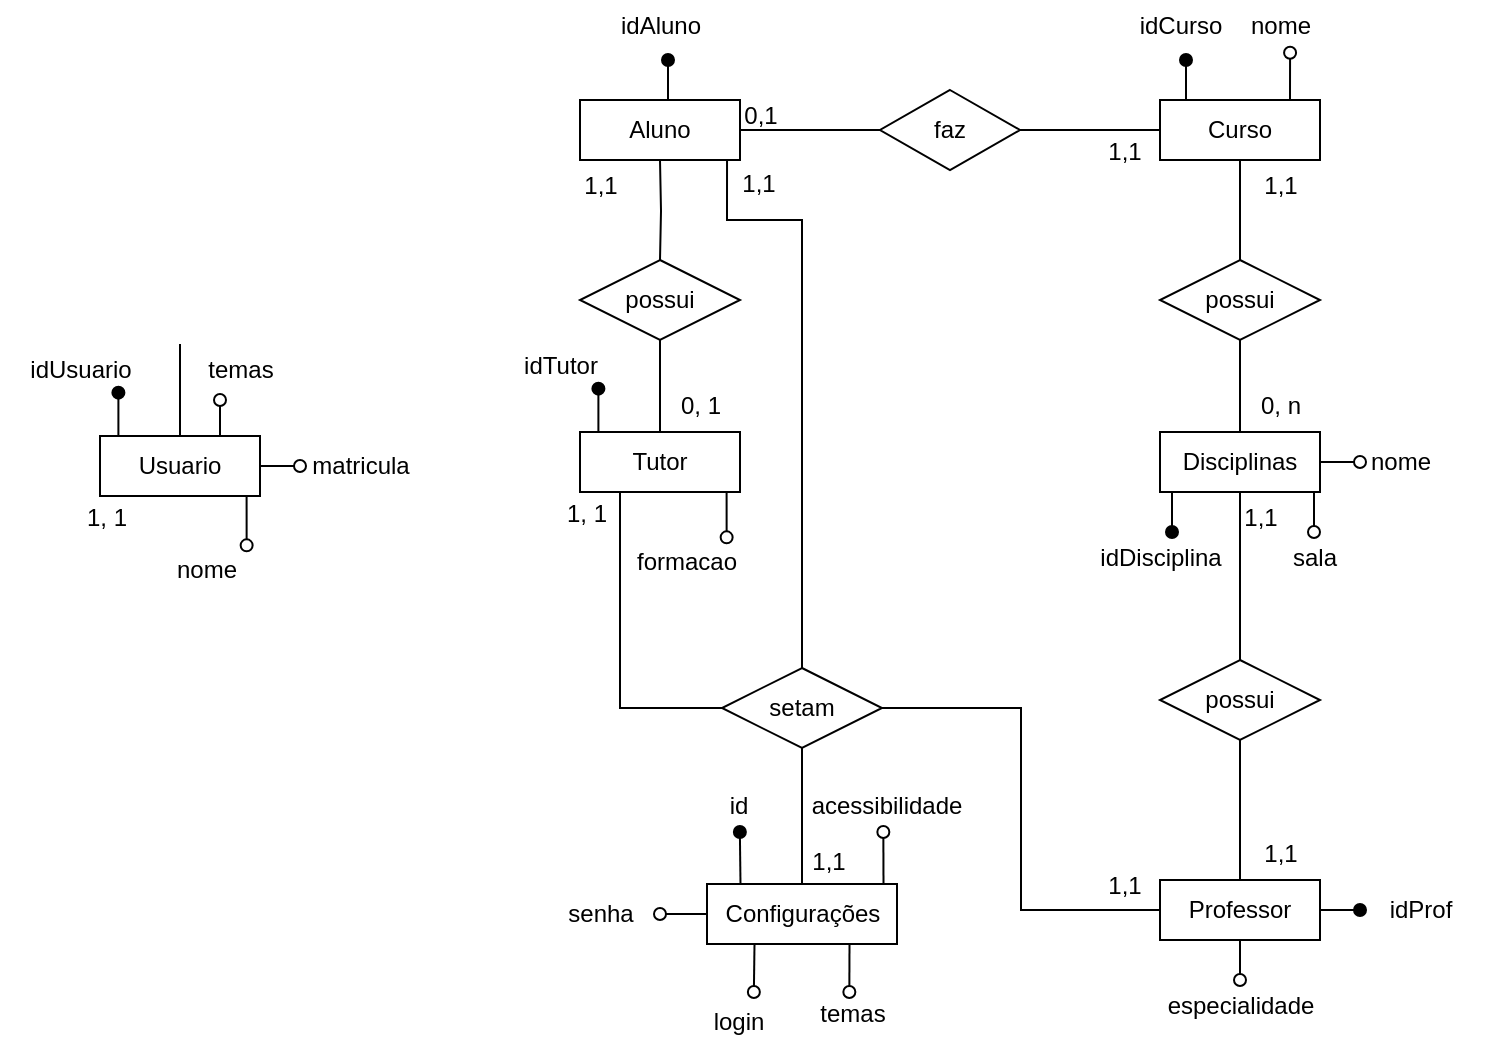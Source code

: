 <mxfile version="21.2.9" type="github">
  <diagram name="Página-1" id="-cr2AfmYoOuXGVcRL2uC">
    <mxGraphModel dx="479" dy="255" grid="1" gridSize="10" guides="1" tooltips="1" connect="1" arrows="1" fold="1" page="1" pageScale="1" pageWidth="1169" pageHeight="827" math="0" shadow="0">
      <root>
        <mxCell id="0" />
        <mxCell id="1" parent="0" />
        <mxCell id="6g-ZkrCgf7_4CwpGyxBn-2" style="edgeStyle=orthogonalEdgeStyle;rounded=0;orthogonalLoop=1;jettySize=auto;html=1;endArrow=oval;endFill=1;" edge="1" parent="1">
          <mxGeometry relative="1" as="geometry">
            <mxPoint x="983" y="90" as="targetPoint" />
            <mxPoint x="983" y="110" as="sourcePoint" />
          </mxGeometry>
        </mxCell>
        <mxCell id="6g-ZkrCgf7_4CwpGyxBn-5" style="edgeStyle=orthogonalEdgeStyle;rounded=0;orthogonalLoop=1;jettySize=auto;html=1;entryX=0.888;entryY=1.013;entryDx=0;entryDy=0;entryPerimeter=0;endArrow=oval;endFill=0;" edge="1" parent="1">
          <mxGeometry relative="1" as="geometry">
            <mxPoint x="1034" y="110" as="sourcePoint" />
            <mxPoint x="1035.04" y="86.338" as="targetPoint" />
          </mxGeometry>
        </mxCell>
        <mxCell id="6g-ZkrCgf7_4CwpGyxBn-9" style="edgeStyle=orthogonalEdgeStyle;rounded=0;orthogonalLoop=1;jettySize=auto;html=1;entryX=0.5;entryY=0;entryDx=0;entryDy=0;endArrow=none;endFill=0;" edge="1" parent="1" source="6g-ZkrCgf7_4CwpGyxBn-1" target="6g-ZkrCgf7_4CwpGyxBn-7">
          <mxGeometry relative="1" as="geometry" />
        </mxCell>
        <mxCell id="6g-ZkrCgf7_4CwpGyxBn-1" value="Curso" style="html=1;whiteSpace=wrap;" vertex="1" parent="1">
          <mxGeometry x="970" y="110" width="80" height="30" as="geometry" />
        </mxCell>
        <mxCell id="6g-ZkrCgf7_4CwpGyxBn-3" value="idCurso" style="text;align=center;fontStyle=0;verticalAlign=middle;spacingLeft=3;spacingRight=3;strokeColor=none;rotatable=0;points=[[0,0.5],[1,0.5]];portConstraint=eastwest;html=1;" vertex="1" parent="1">
          <mxGeometry x="940" y="60" width="80" height="26" as="geometry" />
        </mxCell>
        <mxCell id="6g-ZkrCgf7_4CwpGyxBn-6" value="nome" style="text;align=center;fontStyle=0;verticalAlign=middle;spacingLeft=3;spacingRight=3;strokeColor=none;rotatable=0;points=[[0,0.5],[1,0.5]];portConstraint=eastwest;html=1;" vertex="1" parent="1">
          <mxGeometry x="990" y="60" width="80" height="26" as="geometry" />
        </mxCell>
        <mxCell id="6g-ZkrCgf7_4CwpGyxBn-10" style="edgeStyle=orthogonalEdgeStyle;rounded=0;orthogonalLoop=1;jettySize=auto;html=1;exitX=0.5;exitY=1;exitDx=0;exitDy=0;entryX=0.5;entryY=0;entryDx=0;entryDy=0;endArrow=none;endFill=0;" edge="1" parent="1" source="6g-ZkrCgf7_4CwpGyxBn-7" target="6g-ZkrCgf7_4CwpGyxBn-8">
          <mxGeometry relative="1" as="geometry" />
        </mxCell>
        <mxCell id="6g-ZkrCgf7_4CwpGyxBn-7" value="possui" style="shape=rhombus;perimeter=rhombusPerimeter;whiteSpace=wrap;html=1;align=center;" vertex="1" parent="1">
          <mxGeometry x="970" y="190" width="80" height="40" as="geometry" />
        </mxCell>
        <mxCell id="6g-ZkrCgf7_4CwpGyxBn-11" style="edgeStyle=orthogonalEdgeStyle;rounded=0;orthogonalLoop=1;jettySize=auto;html=1;endArrow=oval;endFill=1;" edge="1" parent="1">
          <mxGeometry relative="1" as="geometry">
            <mxPoint x="976" y="326" as="targetPoint" />
            <mxPoint x="976" y="306" as="sourcePoint" />
          </mxGeometry>
        </mxCell>
        <mxCell id="6g-ZkrCgf7_4CwpGyxBn-13" style="edgeStyle=orthogonalEdgeStyle;rounded=0;orthogonalLoop=1;jettySize=auto;html=1;endArrow=oval;endFill=0;" edge="1" parent="1" source="6g-ZkrCgf7_4CwpGyxBn-8">
          <mxGeometry relative="1" as="geometry">
            <mxPoint x="1070" y="291" as="targetPoint" />
          </mxGeometry>
        </mxCell>
        <mxCell id="6g-ZkrCgf7_4CwpGyxBn-17" style="edgeStyle=orthogonalEdgeStyle;rounded=0;orthogonalLoop=1;jettySize=auto;html=1;exitX=0.75;exitY=1;exitDx=0;exitDy=0;endArrow=oval;endFill=0;" edge="1" parent="1">
          <mxGeometry relative="1" as="geometry">
            <mxPoint x="1047" y="326" as="targetPoint" />
            <mxPoint x="1047" y="306" as="sourcePoint" />
          </mxGeometry>
        </mxCell>
        <mxCell id="6g-ZkrCgf7_4CwpGyxBn-8" value="Disciplinas" style="html=1;whiteSpace=wrap;" vertex="1" parent="1">
          <mxGeometry x="970" y="276" width="80" height="30" as="geometry" />
        </mxCell>
        <mxCell id="6g-ZkrCgf7_4CwpGyxBn-12" value="idDisciplina" style="text;align=center;fontStyle=0;verticalAlign=middle;spacingLeft=3;spacingRight=3;strokeColor=none;rotatable=0;points=[[0,0.5],[1,0.5]];portConstraint=eastwest;html=1;" vertex="1" parent="1">
          <mxGeometry x="930" y="326" width="80" height="26" as="geometry" />
        </mxCell>
        <mxCell id="6g-ZkrCgf7_4CwpGyxBn-14" value="nome" style="text;align=center;fontStyle=0;verticalAlign=middle;spacingLeft=3;spacingRight=3;strokeColor=none;rotatable=0;points=[[0,0.5],[1,0.5]];portConstraint=eastwest;html=1;" vertex="1" parent="1">
          <mxGeometry x="1050" y="278" width="80" height="26" as="geometry" />
        </mxCell>
        <mxCell id="6g-ZkrCgf7_4CwpGyxBn-18" value="sala" style="text;align=center;fontStyle=0;verticalAlign=middle;spacingLeft=3;spacingRight=3;strokeColor=none;rotatable=0;points=[[0,0.5],[1,0.5]];portConstraint=eastwest;html=1;" vertex="1" parent="1">
          <mxGeometry x="1007" y="326" width="80" height="26" as="geometry" />
        </mxCell>
        <mxCell id="6g-ZkrCgf7_4CwpGyxBn-19" value="1,1" style="text;align=center;fontStyle=0;verticalAlign=middle;spacingLeft=3;spacingRight=3;strokeColor=none;rotatable=0;points=[[0,0.5],[1,0.5]];portConstraint=eastwest;html=1;" vertex="1" parent="1">
          <mxGeometry x="990" y="140" width="80" height="26" as="geometry" />
        </mxCell>
        <mxCell id="6g-ZkrCgf7_4CwpGyxBn-20" value="0, n" style="text;align=center;fontStyle=0;verticalAlign=middle;spacingLeft=3;spacingRight=3;strokeColor=none;rotatable=0;points=[[0,0.5],[1,0.5]];portConstraint=eastwest;html=1;" vertex="1" parent="1">
          <mxGeometry x="990" y="250" width="80" height="26" as="geometry" />
        </mxCell>
        <mxCell id="6g-ZkrCgf7_4CwpGyxBn-27" style="edgeStyle=orthogonalEdgeStyle;rounded=0;orthogonalLoop=1;jettySize=auto;html=1;exitX=0.5;exitY=1;exitDx=0;exitDy=0;endArrow=oval;endFill=0;" edge="1" parent="1" source="6g-ZkrCgf7_4CwpGyxBn-21">
          <mxGeometry relative="1" as="geometry">
            <mxPoint x="1010" y="550" as="targetPoint" />
          </mxGeometry>
        </mxCell>
        <mxCell id="6g-ZkrCgf7_4CwpGyxBn-29" style="edgeStyle=orthogonalEdgeStyle;rounded=0;orthogonalLoop=1;jettySize=auto;html=1;exitX=1;exitY=0.5;exitDx=0;exitDy=0;endArrow=oval;endFill=1;" edge="1" parent="1" source="6g-ZkrCgf7_4CwpGyxBn-21">
          <mxGeometry relative="1" as="geometry">
            <mxPoint x="1070" y="514.86" as="targetPoint" />
          </mxGeometry>
        </mxCell>
        <mxCell id="6g-ZkrCgf7_4CwpGyxBn-21" value="Professor" style="html=1;whiteSpace=wrap;" vertex="1" parent="1">
          <mxGeometry x="970" y="500" width="80" height="30" as="geometry" />
        </mxCell>
        <mxCell id="6g-ZkrCgf7_4CwpGyxBn-22" style="edgeStyle=orthogonalEdgeStyle;rounded=0;orthogonalLoop=1;jettySize=auto;html=1;entryX=0.5;entryY=0;entryDx=0;entryDy=0;endArrow=none;endFill=0;exitX=0.5;exitY=1;exitDx=0;exitDy=0;" edge="1" parent="1" target="6g-ZkrCgf7_4CwpGyxBn-24" source="6g-ZkrCgf7_4CwpGyxBn-8">
          <mxGeometry relative="1" as="geometry">
            <mxPoint x="1010" y="340" as="sourcePoint" />
          </mxGeometry>
        </mxCell>
        <mxCell id="6g-ZkrCgf7_4CwpGyxBn-23" style="edgeStyle=orthogonalEdgeStyle;rounded=0;orthogonalLoop=1;jettySize=auto;html=1;exitX=0.5;exitY=1;exitDx=0;exitDy=0;entryX=0.5;entryY=0;entryDx=0;entryDy=0;endArrow=none;endFill=0;" edge="1" parent="1" source="6g-ZkrCgf7_4CwpGyxBn-24" target="6g-ZkrCgf7_4CwpGyxBn-21">
          <mxGeometry relative="1" as="geometry">
            <mxPoint x="1010" y="476" as="targetPoint" />
          </mxGeometry>
        </mxCell>
        <mxCell id="6g-ZkrCgf7_4CwpGyxBn-24" value="possui" style="shape=rhombus;perimeter=rhombusPerimeter;whiteSpace=wrap;html=1;align=center;" vertex="1" parent="1">
          <mxGeometry x="970" y="390" width="80" height="40" as="geometry" />
        </mxCell>
        <mxCell id="6g-ZkrCgf7_4CwpGyxBn-25" value="1,1" style="text;align=center;fontStyle=0;verticalAlign=middle;spacingLeft=3;spacingRight=3;strokeColor=none;rotatable=0;points=[[0,0.5],[1,0.5]];portConstraint=eastwest;html=1;" vertex="1" parent="1">
          <mxGeometry x="980" y="306" width="80" height="26" as="geometry" />
        </mxCell>
        <mxCell id="6g-ZkrCgf7_4CwpGyxBn-26" value="1,1" style="text;align=center;fontStyle=0;verticalAlign=middle;spacingLeft=3;spacingRight=3;strokeColor=none;rotatable=0;points=[[0,0.5],[1,0.5]];portConstraint=eastwest;html=1;" vertex="1" parent="1">
          <mxGeometry x="990" y="474" width="80" height="26" as="geometry" />
        </mxCell>
        <mxCell id="6g-ZkrCgf7_4CwpGyxBn-28" value="especialidade" style="text;align=center;fontStyle=0;verticalAlign=middle;spacingLeft=3;spacingRight=3;strokeColor=none;rotatable=0;points=[[0,0.5],[1,0.5]];portConstraint=eastwest;html=1;" vertex="1" parent="1">
          <mxGeometry x="970" y="550" width="80" height="26" as="geometry" />
        </mxCell>
        <mxCell id="6g-ZkrCgf7_4CwpGyxBn-30" value="idProf" style="text;align=center;fontStyle=0;verticalAlign=middle;spacingLeft=3;spacingRight=3;strokeColor=none;rotatable=0;points=[[0,0.5],[1,0.5]];portConstraint=eastwest;html=1;" vertex="1" parent="1">
          <mxGeometry x="1060" y="502" width="80" height="26" as="geometry" />
        </mxCell>
        <mxCell id="6g-ZkrCgf7_4CwpGyxBn-35" style="edgeStyle=orthogonalEdgeStyle;rounded=0;orthogonalLoop=1;jettySize=auto;html=1;exitX=0.5;exitY=0;exitDx=0;exitDy=0;endArrow=oval;endFill=1;" edge="1" parent="1">
          <mxGeometry relative="1" as="geometry">
            <mxPoint x="724" y="90" as="targetPoint" />
            <mxPoint x="724" y="110" as="sourcePoint" />
          </mxGeometry>
        </mxCell>
        <mxCell id="6g-ZkrCgf7_4CwpGyxBn-31" value="Aluno" style="html=1;whiteSpace=wrap;" vertex="1" parent="1">
          <mxGeometry x="680" y="110" width="80" height="30" as="geometry" />
        </mxCell>
        <mxCell id="6g-ZkrCgf7_4CwpGyxBn-33" style="edgeStyle=orthogonalEdgeStyle;rounded=0;orthogonalLoop=1;jettySize=auto;html=1;exitX=1;exitY=0.5;exitDx=0;exitDy=0;entryX=0;entryY=0.5;entryDx=0;entryDy=0;endArrow=none;endFill=0;" edge="1" parent="1" source="6g-ZkrCgf7_4CwpGyxBn-32" target="6g-ZkrCgf7_4CwpGyxBn-1">
          <mxGeometry relative="1" as="geometry" />
        </mxCell>
        <mxCell id="6g-ZkrCgf7_4CwpGyxBn-34" style="edgeStyle=orthogonalEdgeStyle;rounded=0;orthogonalLoop=1;jettySize=auto;html=1;entryX=1;entryY=0.5;entryDx=0;entryDy=0;endArrow=none;endFill=0;" edge="1" parent="1" source="6g-ZkrCgf7_4CwpGyxBn-32" target="6g-ZkrCgf7_4CwpGyxBn-31">
          <mxGeometry relative="1" as="geometry" />
        </mxCell>
        <mxCell id="6g-ZkrCgf7_4CwpGyxBn-32" value="faz" style="shape=rhombus;perimeter=rhombusPerimeter;whiteSpace=wrap;html=1;align=center;" vertex="1" parent="1">
          <mxGeometry x="830" y="105" width="70" height="40" as="geometry" />
        </mxCell>
        <mxCell id="6g-ZkrCgf7_4CwpGyxBn-36" value="idAluno" style="text;align=center;fontStyle=0;verticalAlign=middle;spacingLeft=3;spacingRight=3;strokeColor=none;rotatable=0;points=[[0,0.5],[1,0.5]];portConstraint=eastwest;html=1;" vertex="1" parent="1">
          <mxGeometry x="680" y="60" width="80" height="26" as="geometry" />
        </mxCell>
        <mxCell id="6g-ZkrCgf7_4CwpGyxBn-52" style="edgeStyle=orthogonalEdgeStyle;rounded=0;orthogonalLoop=1;jettySize=auto;html=1;exitX=0.75;exitY=1;exitDx=0;exitDy=0;entryX=0.754;entryY=0.026;entryDx=0;entryDy=0;entryPerimeter=0;endArrow=oval;endFill=0;" edge="1" parent="1" source="6g-ZkrCgf7_4CwpGyxBn-39" target="6g-ZkrCgf7_4CwpGyxBn-49">
          <mxGeometry relative="1" as="geometry" />
        </mxCell>
        <mxCell id="6g-ZkrCgf7_4CwpGyxBn-72" style="edgeStyle=orthogonalEdgeStyle;rounded=0;orthogonalLoop=1;jettySize=auto;html=1;exitX=0.25;exitY=0;exitDx=0;exitDy=0;endArrow=oval;endFill=1;entryX=0.74;entryY=0.936;entryDx=0;entryDy=0;entryPerimeter=0;" edge="1" parent="1" source="6g-ZkrCgf7_4CwpGyxBn-39" target="6g-ZkrCgf7_4CwpGyxBn-51">
          <mxGeometry relative="1" as="geometry">
            <mxPoint x="690" y="250" as="targetPoint" />
          </mxGeometry>
        </mxCell>
        <mxCell id="6g-ZkrCgf7_4CwpGyxBn-39" value="Tutor" style="html=1;whiteSpace=wrap;" vertex="1" parent="1">
          <mxGeometry x="680" y="276" width="80" height="30" as="geometry" />
        </mxCell>
        <mxCell id="6g-ZkrCgf7_4CwpGyxBn-41" value="1,1" style="text;align=center;fontStyle=0;verticalAlign=middle;spacingLeft=3;spacingRight=3;strokeColor=none;rotatable=0;points=[[0,0.5],[1,0.5]];portConstraint=eastwest;html=1;" vertex="1" parent="1">
          <mxGeometry x="912" y="123" width="80" height="26" as="geometry" />
        </mxCell>
        <mxCell id="6g-ZkrCgf7_4CwpGyxBn-42" value="0,1" style="text;align=center;fontStyle=0;verticalAlign=middle;spacingLeft=3;spacingRight=3;strokeColor=none;rotatable=0;points=[[0,0.5],[1,0.5]];portConstraint=eastwest;html=1;" vertex="1" parent="1">
          <mxGeometry x="730" y="105" width="80" height="26" as="geometry" />
        </mxCell>
        <mxCell id="6g-ZkrCgf7_4CwpGyxBn-43" style="edgeStyle=orthogonalEdgeStyle;rounded=0;orthogonalLoop=1;jettySize=auto;html=1;entryX=0.5;entryY=0;entryDx=0;entryDy=0;endArrow=none;endFill=0;" edge="1" parent="1" target="6g-ZkrCgf7_4CwpGyxBn-45">
          <mxGeometry relative="1" as="geometry">
            <mxPoint x="720" y="140" as="sourcePoint" />
          </mxGeometry>
        </mxCell>
        <mxCell id="6g-ZkrCgf7_4CwpGyxBn-44" style="edgeStyle=orthogonalEdgeStyle;rounded=0;orthogonalLoop=1;jettySize=auto;html=1;exitX=0.5;exitY=1;exitDx=0;exitDy=0;entryX=0.5;entryY=0;entryDx=0;entryDy=0;endArrow=none;endFill=0;" edge="1" parent="1" source="6g-ZkrCgf7_4CwpGyxBn-45">
          <mxGeometry relative="1" as="geometry">
            <mxPoint x="720" y="276" as="targetPoint" />
          </mxGeometry>
        </mxCell>
        <mxCell id="6g-ZkrCgf7_4CwpGyxBn-45" value="possui" style="shape=rhombus;perimeter=rhombusPerimeter;whiteSpace=wrap;html=1;align=center;" vertex="1" parent="1">
          <mxGeometry x="680" y="190" width="80" height="40" as="geometry" />
        </mxCell>
        <mxCell id="6g-ZkrCgf7_4CwpGyxBn-46" value="1,1" style="text;align=center;fontStyle=0;verticalAlign=middle;spacingLeft=3;spacingRight=3;strokeColor=none;rotatable=0;points=[[0,0.5],[1,0.5]];portConstraint=eastwest;html=1;" vertex="1" parent="1">
          <mxGeometry x="650" y="140" width="80" height="26" as="geometry" />
        </mxCell>
        <mxCell id="6g-ZkrCgf7_4CwpGyxBn-47" value="0, 1" style="text;align=center;fontStyle=0;verticalAlign=middle;spacingLeft=3;spacingRight=3;strokeColor=none;rotatable=0;points=[[0,0.5],[1,0.5]];portConstraint=eastwest;html=1;" vertex="1" parent="1">
          <mxGeometry x="700" y="250" width="80" height="26" as="geometry" />
        </mxCell>
        <mxCell id="6g-ZkrCgf7_4CwpGyxBn-49" value="formacao" style="text;align=center;fontStyle=0;verticalAlign=middle;spacingLeft=3;spacingRight=3;strokeColor=none;rotatable=0;points=[[0,0.5],[1,0.5]];portConstraint=eastwest;html=1;" vertex="1" parent="1">
          <mxGeometry x="693" y="328" width="80" height="26" as="geometry" />
        </mxCell>
        <mxCell id="6g-ZkrCgf7_4CwpGyxBn-51" value="idTutor" style="text;align=center;fontStyle=0;verticalAlign=middle;spacingLeft=3;spacingRight=3;strokeColor=none;rotatable=0;points=[[0,0.5],[1,0.5]];portConstraint=eastwest;html=1;" vertex="1" parent="1">
          <mxGeometry x="630" y="230" width="80" height="26" as="geometry" />
        </mxCell>
        <mxCell id="6g-ZkrCgf7_4CwpGyxBn-54" style="edgeStyle=orthogonalEdgeStyle;rounded=0;orthogonalLoop=1;jettySize=auto;html=1;exitX=0.25;exitY=0;exitDx=0;exitDy=0;endArrow=oval;endFill=1;" edge="1" parent="1">
          <mxGeometry relative="1" as="geometry">
            <mxPoint x="759.935" y="476" as="targetPoint" />
            <mxPoint x="760.25" y="502" as="sourcePoint" />
          </mxGeometry>
        </mxCell>
        <mxCell id="6g-ZkrCgf7_4CwpGyxBn-56" style="edgeStyle=orthogonalEdgeStyle;rounded=0;orthogonalLoop=1;jettySize=auto;html=1;exitX=0.75;exitY=0;exitDx=0;exitDy=0;endArrow=oval;endFill=0;" edge="1" parent="1">
          <mxGeometry relative="1" as="geometry">
            <mxPoint x="831.677" y="476" as="targetPoint" />
            <mxPoint x="831.75" y="502" as="sourcePoint" />
          </mxGeometry>
        </mxCell>
        <mxCell id="6g-ZkrCgf7_4CwpGyxBn-58" style="edgeStyle=orthogonalEdgeStyle;rounded=0;orthogonalLoop=1;jettySize=auto;html=1;exitX=0.75;exitY=1;exitDx=0;exitDy=0;endArrow=oval;endFill=0;" edge="1" parent="1" source="6g-ZkrCgf7_4CwpGyxBn-53">
          <mxGeometry relative="1" as="geometry">
            <mxPoint x="814.677" y="556" as="targetPoint" />
          </mxGeometry>
        </mxCell>
        <mxCell id="6g-ZkrCgf7_4CwpGyxBn-60" style="edgeStyle=orthogonalEdgeStyle;rounded=0;orthogonalLoop=1;jettySize=auto;html=1;exitX=0.25;exitY=1;exitDx=0;exitDy=0;endArrow=oval;endFill=0;" edge="1" parent="1" source="6g-ZkrCgf7_4CwpGyxBn-53">
          <mxGeometry relative="1" as="geometry">
            <mxPoint x="766.935" y="556" as="targetPoint" />
          </mxGeometry>
        </mxCell>
        <mxCell id="6g-ZkrCgf7_4CwpGyxBn-62" style="edgeStyle=orthogonalEdgeStyle;rounded=0;orthogonalLoop=1;jettySize=auto;html=1;endArrow=oval;endFill=0;" edge="1" parent="1" source="6g-ZkrCgf7_4CwpGyxBn-53">
          <mxGeometry relative="1" as="geometry">
            <mxPoint x="720" y="517" as="targetPoint" />
          </mxGeometry>
        </mxCell>
        <mxCell id="6g-ZkrCgf7_4CwpGyxBn-53" value="Configurações" style="html=1;whiteSpace=wrap;" vertex="1" parent="1">
          <mxGeometry x="743.5" y="502" width="95" height="30" as="geometry" />
        </mxCell>
        <mxCell id="6g-ZkrCgf7_4CwpGyxBn-55" value="id" style="text;align=center;fontStyle=0;verticalAlign=middle;spacingLeft=3;spacingRight=3;strokeColor=none;rotatable=0;points=[[0,0.5],[1,0.5]];portConstraint=eastwest;html=1;" vertex="1" parent="1">
          <mxGeometry x="719" y="450" width="80" height="26" as="geometry" />
        </mxCell>
        <mxCell id="6g-ZkrCgf7_4CwpGyxBn-57" value="acessibilidade" style="text;align=center;fontStyle=0;verticalAlign=middle;spacingLeft=3;spacingRight=3;strokeColor=none;rotatable=0;points=[[0,0.5],[1,0.5]];portConstraint=eastwest;html=1;" vertex="1" parent="1">
          <mxGeometry x="793" y="450" width="80" height="26" as="geometry" />
        </mxCell>
        <mxCell id="6g-ZkrCgf7_4CwpGyxBn-59" value="temas" style="text;align=center;fontStyle=0;verticalAlign=middle;spacingLeft=3;spacingRight=3;strokeColor=none;rotatable=0;points=[[0,0.5],[1,0.5]];portConstraint=eastwest;html=1;" vertex="1" parent="1">
          <mxGeometry x="776" y="554" width="80" height="26" as="geometry" />
        </mxCell>
        <mxCell id="6g-ZkrCgf7_4CwpGyxBn-61" value="login" style="text;align=center;fontStyle=0;verticalAlign=middle;spacingLeft=3;spacingRight=3;strokeColor=none;rotatable=0;points=[[0,0.5],[1,0.5]];portConstraint=eastwest;html=1;" vertex="1" parent="1">
          <mxGeometry x="719" y="558" width="80" height="26" as="geometry" />
        </mxCell>
        <mxCell id="6g-ZkrCgf7_4CwpGyxBn-63" value="senha" style="text;align=center;fontStyle=0;verticalAlign=middle;spacingLeft=3;spacingRight=3;strokeColor=none;rotatable=0;points=[[0,0.5],[1,0.5]];portConstraint=eastwest;html=1;" vertex="1" parent="1">
          <mxGeometry x="650" y="504" width="80" height="26" as="geometry" />
        </mxCell>
        <mxCell id="6g-ZkrCgf7_4CwpGyxBn-65" style="edgeStyle=orthogonalEdgeStyle;rounded=0;orthogonalLoop=1;jettySize=auto;html=1;entryX=0.919;entryY=0.99;entryDx=0;entryDy=0;entryPerimeter=0;endArrow=none;endFill=0;" edge="1" parent="1" source="6g-ZkrCgf7_4CwpGyxBn-64" target="6g-ZkrCgf7_4CwpGyxBn-31">
          <mxGeometry relative="1" as="geometry">
            <mxPoint x="760" y="160" as="targetPoint" />
            <Array as="points">
              <mxPoint x="791" y="170" />
              <mxPoint x="754" y="170" />
            </Array>
          </mxGeometry>
        </mxCell>
        <mxCell id="6g-ZkrCgf7_4CwpGyxBn-66" style="edgeStyle=orthogonalEdgeStyle;rounded=0;orthogonalLoop=1;jettySize=auto;html=1;exitX=0.5;exitY=1;exitDx=0;exitDy=0;entryX=0.5;entryY=0;entryDx=0;entryDy=0;endArrow=none;endFill=0;" edge="1" parent="1" source="6g-ZkrCgf7_4CwpGyxBn-64" target="6g-ZkrCgf7_4CwpGyxBn-53">
          <mxGeometry relative="1" as="geometry" />
        </mxCell>
        <mxCell id="6g-ZkrCgf7_4CwpGyxBn-69" style="edgeStyle=orthogonalEdgeStyle;rounded=0;orthogonalLoop=1;jettySize=auto;html=1;exitX=1;exitY=0.5;exitDx=0;exitDy=0;entryX=0;entryY=0.5;entryDx=0;entryDy=0;endArrow=none;endFill=0;" edge="1" parent="1" source="6g-ZkrCgf7_4CwpGyxBn-64" target="6g-ZkrCgf7_4CwpGyxBn-21">
          <mxGeometry relative="1" as="geometry" />
        </mxCell>
        <mxCell id="6g-ZkrCgf7_4CwpGyxBn-71" style="edgeStyle=orthogonalEdgeStyle;rounded=0;orthogonalLoop=1;jettySize=auto;html=1;entryX=0.25;entryY=1;entryDx=0;entryDy=0;endArrow=none;endFill=0;" edge="1" parent="1" source="6g-ZkrCgf7_4CwpGyxBn-64" target="6g-ZkrCgf7_4CwpGyxBn-39">
          <mxGeometry relative="1" as="geometry">
            <Array as="points">
              <mxPoint x="700" y="414" />
            </Array>
          </mxGeometry>
        </mxCell>
        <mxCell id="6g-ZkrCgf7_4CwpGyxBn-64" value="setam" style="shape=rhombus;perimeter=rhombusPerimeter;whiteSpace=wrap;html=1;align=center;" vertex="1" parent="1">
          <mxGeometry x="751" y="394" width="80" height="40" as="geometry" />
        </mxCell>
        <mxCell id="6g-ZkrCgf7_4CwpGyxBn-67" value="1,1" style="text;align=center;fontStyle=0;verticalAlign=middle;spacingLeft=3;spacingRight=3;strokeColor=none;rotatable=0;points=[[0,0.5],[1,0.5]];portConstraint=eastwest;html=1;" vertex="1" parent="1">
          <mxGeometry x="764" y="478" width="80" height="26" as="geometry" />
        </mxCell>
        <mxCell id="6g-ZkrCgf7_4CwpGyxBn-68" value="1,1" style="text;align=center;fontStyle=0;verticalAlign=middle;spacingLeft=3;spacingRight=3;strokeColor=none;rotatable=0;points=[[0,0.5],[1,0.5]];portConstraint=eastwest;html=1;" vertex="1" parent="1">
          <mxGeometry x="729" y="139" width="80" height="26" as="geometry" />
        </mxCell>
        <mxCell id="6g-ZkrCgf7_4CwpGyxBn-70" value="1,1" style="text;align=center;fontStyle=0;verticalAlign=middle;spacingLeft=3;spacingRight=3;strokeColor=none;rotatable=0;points=[[0,0.5],[1,0.5]];portConstraint=eastwest;html=1;" vertex="1" parent="1">
          <mxGeometry x="912" y="490" width="80" height="26" as="geometry" />
        </mxCell>
        <mxCell id="6g-ZkrCgf7_4CwpGyxBn-73" value="1, 1" style="text;align=center;fontStyle=0;verticalAlign=middle;spacingLeft=3;spacingRight=3;strokeColor=none;rotatable=0;points=[[0,0.5],[1,0.5]];portConstraint=eastwest;html=1;" vertex="1" parent="1">
          <mxGeometry x="643" y="304" width="80" height="26" as="geometry" />
        </mxCell>
        <mxCell id="6g-ZkrCgf7_4CwpGyxBn-74" style="edgeStyle=orthogonalEdgeStyle;rounded=0;orthogonalLoop=1;jettySize=auto;html=1;exitX=0.75;exitY=1;exitDx=0;exitDy=0;entryX=0.754;entryY=0.026;entryDx=0;entryDy=0;entryPerimeter=0;endArrow=oval;endFill=0;" edge="1" parent="1" source="6g-ZkrCgf7_4CwpGyxBn-76" target="6g-ZkrCgf7_4CwpGyxBn-78">
          <mxGeometry relative="1" as="geometry" />
        </mxCell>
        <mxCell id="6g-ZkrCgf7_4CwpGyxBn-75" style="edgeStyle=orthogonalEdgeStyle;rounded=0;orthogonalLoop=1;jettySize=auto;html=1;exitX=0.25;exitY=0;exitDx=0;exitDy=0;endArrow=oval;endFill=1;entryX=0.74;entryY=0.936;entryDx=0;entryDy=0;entryPerimeter=0;" edge="1" parent="1" source="6g-ZkrCgf7_4CwpGyxBn-76" target="6g-ZkrCgf7_4CwpGyxBn-79">
          <mxGeometry relative="1" as="geometry">
            <mxPoint x="450" y="252" as="targetPoint" />
          </mxGeometry>
        </mxCell>
        <mxCell id="6g-ZkrCgf7_4CwpGyxBn-81" style="edgeStyle=orthogonalEdgeStyle;rounded=0;orthogonalLoop=1;jettySize=auto;html=1;endArrow=oval;endFill=0;" edge="1" parent="1" source="6g-ZkrCgf7_4CwpGyxBn-76">
          <mxGeometry relative="1" as="geometry">
            <mxPoint x="540" y="293" as="targetPoint" />
          </mxGeometry>
        </mxCell>
        <mxCell id="6g-ZkrCgf7_4CwpGyxBn-83" style="edgeStyle=orthogonalEdgeStyle;rounded=0;orthogonalLoop=1;jettySize=auto;html=1;exitX=0.75;exitY=0;exitDx=0;exitDy=0;endArrow=oval;endFill=0;" edge="1" parent="1" source="6g-ZkrCgf7_4CwpGyxBn-76">
          <mxGeometry relative="1" as="geometry">
            <mxPoint x="500" y="260" as="targetPoint" />
          </mxGeometry>
        </mxCell>
        <mxCell id="6g-ZkrCgf7_4CwpGyxBn-76" value="Usuario" style="html=1;whiteSpace=wrap;" vertex="1" parent="1">
          <mxGeometry x="440" y="278" width="80" height="30" as="geometry" />
        </mxCell>
        <mxCell id="6g-ZkrCgf7_4CwpGyxBn-77" style="edgeStyle=orthogonalEdgeStyle;rounded=0;orthogonalLoop=1;jettySize=auto;html=1;exitX=0.5;exitY=1;exitDx=0;exitDy=0;entryX=0.5;entryY=0;entryDx=0;entryDy=0;endArrow=none;endFill=0;" edge="1" parent="1">
          <mxGeometry relative="1" as="geometry">
            <mxPoint x="480" y="278" as="targetPoint" />
            <mxPoint x="480" y="232" as="sourcePoint" />
          </mxGeometry>
        </mxCell>
        <mxCell id="6g-ZkrCgf7_4CwpGyxBn-78" value="nome" style="text;align=center;fontStyle=0;verticalAlign=middle;spacingLeft=3;spacingRight=3;strokeColor=none;rotatable=0;points=[[0,0.5],[1,0.5]];portConstraint=eastwest;html=1;" vertex="1" parent="1">
          <mxGeometry x="453" y="332" width="80" height="26" as="geometry" />
        </mxCell>
        <mxCell id="6g-ZkrCgf7_4CwpGyxBn-79" value="idUsuario" style="text;align=center;fontStyle=0;verticalAlign=middle;spacingLeft=3;spacingRight=3;strokeColor=none;rotatable=0;points=[[0,0.5],[1,0.5]];portConstraint=eastwest;html=1;" vertex="1" parent="1">
          <mxGeometry x="390" y="232" width="80" height="26" as="geometry" />
        </mxCell>
        <mxCell id="6g-ZkrCgf7_4CwpGyxBn-80" value="1, 1" style="text;align=center;fontStyle=0;verticalAlign=middle;spacingLeft=3;spacingRight=3;strokeColor=none;rotatable=0;points=[[0,0.5],[1,0.5]];portConstraint=eastwest;html=1;" vertex="1" parent="1">
          <mxGeometry x="403" y="306" width="80" height="26" as="geometry" />
        </mxCell>
        <mxCell id="6g-ZkrCgf7_4CwpGyxBn-82" value="matricula" style="text;align=center;fontStyle=0;verticalAlign=middle;spacingLeft=3;spacingRight=3;strokeColor=none;rotatable=0;points=[[0,0.5],[1,0.5]];portConstraint=eastwest;html=1;" vertex="1" parent="1">
          <mxGeometry x="530" y="280" width="80" height="26" as="geometry" />
        </mxCell>
        <mxCell id="6g-ZkrCgf7_4CwpGyxBn-84" value="temas" style="text;align=center;fontStyle=0;verticalAlign=middle;spacingLeft=3;spacingRight=3;strokeColor=none;rotatable=0;points=[[0,0.5],[1,0.5]];portConstraint=eastwest;html=1;" vertex="1" parent="1">
          <mxGeometry x="470" y="232" width="80" height="26" as="geometry" />
        </mxCell>
      </root>
    </mxGraphModel>
  </diagram>
</mxfile>
